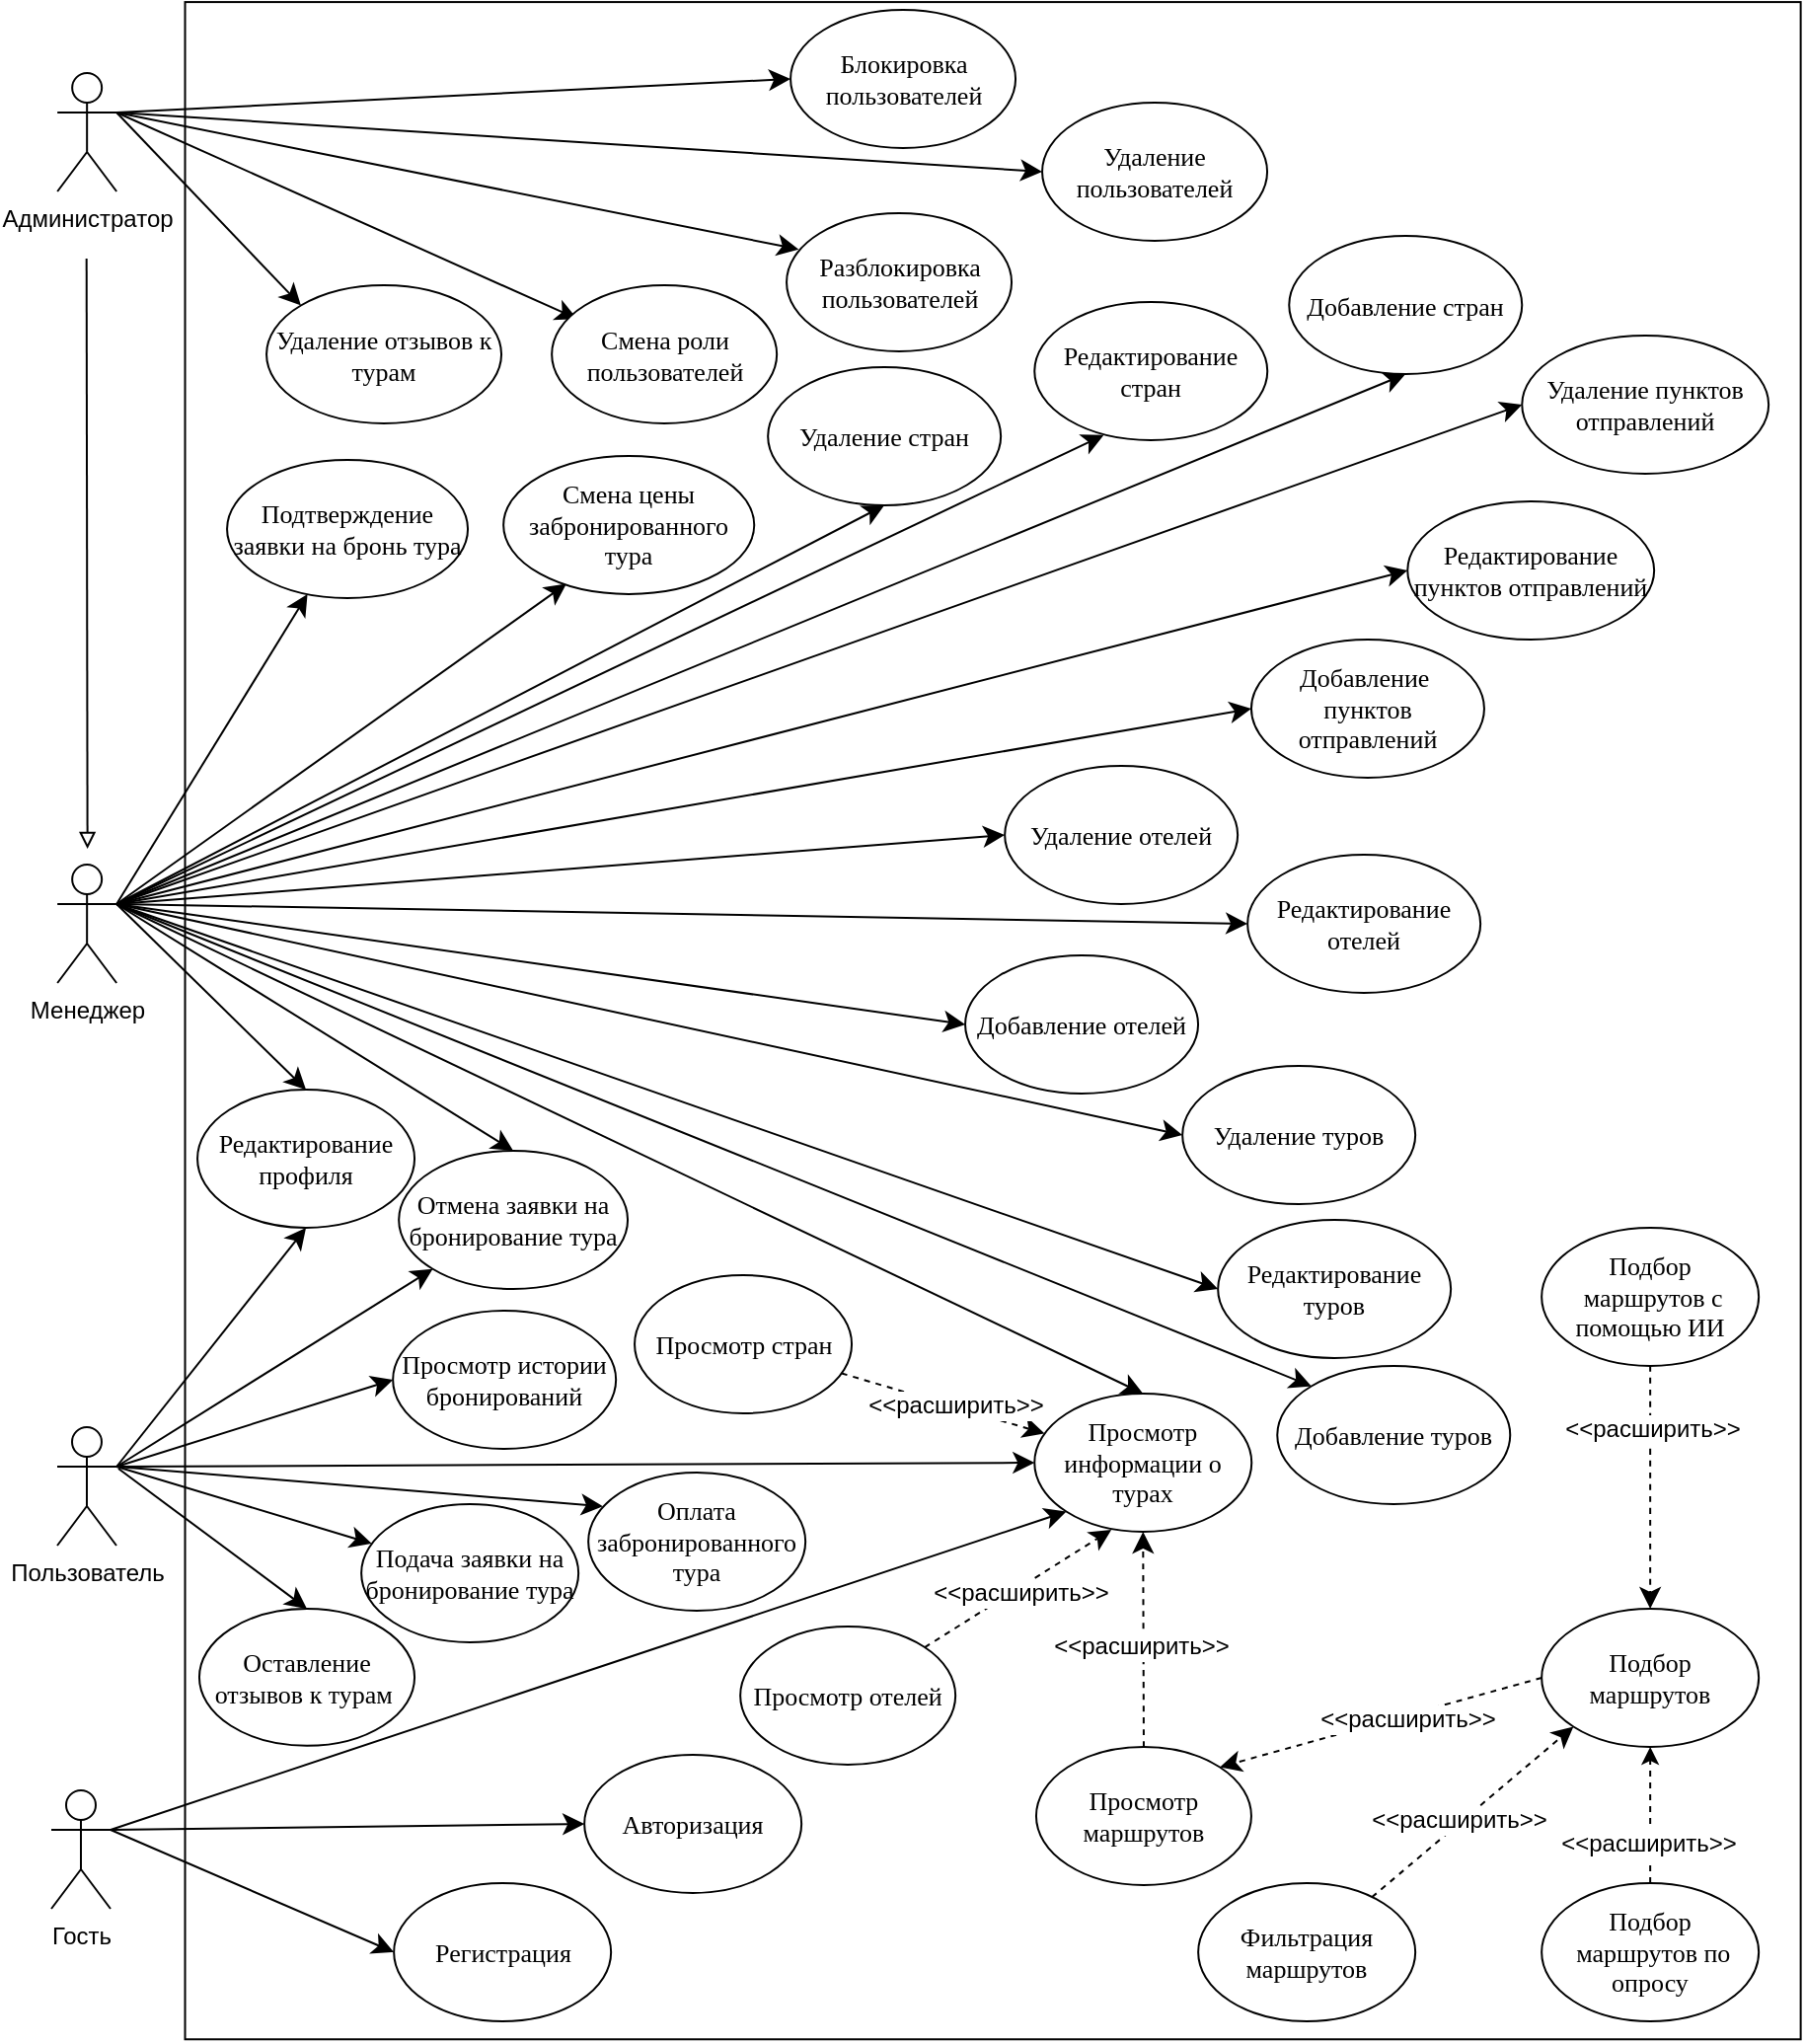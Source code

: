 <mxfile version="27.1.1">
  <diagram name="Страница — 1" id="NZbn_GLvDckBzevisfvI">
    <mxGraphModel dx="1089" dy="877" grid="0" gridSize="10" guides="1" tooltips="1" connect="1" arrows="1" fold="1" page="0" pageScale="1" pageWidth="1654" pageHeight="1169" background="none" math="0" shadow="0">
      <root>
        <mxCell id="0" />
        <mxCell id="1" parent="0" />
        <mxCell id="JH5U76IGOBcUqnHT-_Kr-2" value="" style="rounded=0;whiteSpace=wrap;html=1;rotation=90;" parent="1" vertex="1">
          <mxGeometry x="411" y="161.81" width="1032.08" height="818.55" as="geometry" />
        </mxCell>
        <mxCell id="p_r1cKh_CzRkiVNsoP0s-78" style="edgeStyle=none;curved=1;rounded=0;orthogonalLoop=1;jettySize=auto;html=1;entryX=0;entryY=0.5;entryDx=0;entryDy=0;fontSize=12;startSize=8;endSize=8;endArrow=classic;endFill=1;exitX=1;exitY=0.333;exitDx=0;exitDy=0;exitPerimeter=0;" parent="1" target="p_r1cKh_CzRkiVNsoP0s-5" edge="1">
          <mxGeometry relative="1" as="geometry">
            <mxPoint x="480.03" y="981" as="sourcePoint" />
          </mxGeometry>
        </mxCell>
        <mxCell id="bwHQZoLI509qidypqNT2-47" style="rounded=0;orthogonalLoop=1;jettySize=auto;html=1;entryX=0;entryY=0.5;entryDx=0;entryDy=0;endArrow=classic;endFill=1;exitX=1;exitY=0.333;exitDx=0;exitDy=0;exitPerimeter=0;endSize=8;startSize=8;" parent="1" target="JH5U76IGOBcUqnHT-_Kr-12" edge="1">
          <mxGeometry relative="1" as="geometry">
            <mxPoint x="480.03" y="981" as="sourcePoint" />
          </mxGeometry>
        </mxCell>
        <mxCell id="pDSoibewKa74b2x92ERq-3" style="edgeStyle=none;curved=1;rounded=0;orthogonalLoop=1;jettySize=auto;html=1;entryX=0;entryY=1;entryDx=0;entryDy=0;fontSize=12;startSize=8;endSize=8;endArrow=classic;startFill=0;exitX=1;exitY=0.333;exitDx=0;exitDy=0;exitPerimeter=0;endFill=1;" parent="1" target="PDdnuKzg3xYcXvbAcvYy-11" edge="1">
          <mxGeometry relative="1" as="geometry">
            <mxPoint x="480.03" y="981" as="sourcePoint" />
          </mxGeometry>
        </mxCell>
        <mxCell id="OeR3qFUjESxq3L1rICcf-13" style="edgeStyle=none;shape=connector;rounded=0;orthogonalLoop=1;jettySize=auto;html=1;labelBackgroundColor=default;strokeColor=default;align=center;verticalAlign=middle;fontFamily=Helvetica;fontSize=11;fontColor=default;endArrow=classic;endFill=1;exitX=1;exitY=0.333;exitDx=0;exitDy=0;exitPerimeter=0;endSize=8;startSize=8;" parent="1" target="OeR3qFUjESxq3L1rICcf-8" edge="1">
          <mxGeometry relative="1" as="geometry">
            <mxPoint x="483.08" y="797" as="sourcePoint" />
          </mxGeometry>
        </mxCell>
        <mxCell id="MzlMPMZbUSvePP-ofC2E-21" style="edgeStyle=none;curved=1;rounded=0;orthogonalLoop=1;jettySize=auto;html=1;entryX=0;entryY=1;entryDx=0;entryDy=0;fontSize=12;startSize=8;endSize=8;endArrow=classic;startFill=0;exitX=1;exitY=0.333;exitDx=0;exitDy=0;exitPerimeter=0;endFill=1;" parent="1" target="MzlMPMZbUSvePP-ofC2E-16" edge="1">
          <mxGeometry relative="1" as="geometry">
            <mxPoint x="483.08" y="797" as="sourcePoint" />
          </mxGeometry>
        </mxCell>
        <mxCell id="MzlMPMZbUSvePP-ofC2E-22" style="edgeStyle=none;curved=1;rounded=0;orthogonalLoop=1;jettySize=auto;html=1;entryX=0.067;entryY=0.244;entryDx=0;entryDy=0;fontSize=12;startSize=8;endSize=8;endArrow=classic;startFill=0;entryPerimeter=0;exitX=1;exitY=0.333;exitDx=0;exitDy=0;exitPerimeter=0;endFill=1;" parent="1" target="MzlMPMZbUSvePP-ofC2E-18" edge="1">
          <mxGeometry relative="1" as="geometry">
            <mxPoint x="483.08" y="797" as="sourcePoint" />
          </mxGeometry>
        </mxCell>
        <mxCell id="MzlMPMZbUSvePP-ofC2E-54" style="edgeStyle=none;curved=1;rounded=0;orthogonalLoop=1;jettySize=auto;html=1;entryX=0.5;entryY=1;entryDx=0;entryDy=0;fontSize=12;startSize=8;endSize=8;endArrow=classic;startFill=0;exitX=1;exitY=0.333;exitDx=0;exitDy=0;exitPerimeter=0;endFill=1;" parent="1" target="MzlMPMZbUSvePP-ofC2E-52" edge="1">
          <mxGeometry relative="1" as="geometry">
            <mxPoint x="483.08" y="797" as="sourcePoint" />
          </mxGeometry>
        </mxCell>
        <mxCell id="PDdnuKzg3xYcXvbAcvYy-16" style="edgeStyle=none;curved=1;rounded=0;orthogonalLoop=1;jettySize=auto;html=1;entryX=0;entryY=0.5;entryDx=0;entryDy=0;fontSize=12;startSize=8;endSize=8;endArrow=classic;startFill=0;exitX=1;exitY=0.333;exitDx=0;exitDy=0;exitPerimeter=0;endFill=1;" parent="1" target="PDdnuKzg3xYcXvbAcvYy-11" edge="1">
          <mxGeometry relative="1" as="geometry">
            <mxPoint x="483.08" y="797" as="sourcePoint" />
          </mxGeometry>
        </mxCell>
        <mxCell id="PDdnuKzg3xYcXvbAcvYy-90" style="edgeStyle=none;curved=1;rounded=0;orthogonalLoop=1;jettySize=auto;html=1;fontSize=12;startSize=8;endSize=8;endArrow=classic;startFill=0;entryX=0;entryY=0.5;entryDx=0;entryDy=0;exitX=1;exitY=0.333;exitDx=0;exitDy=0;exitPerimeter=0;endFill=1;" parent="1" target="PDdnuKzg3xYcXvbAcvYy-86" edge="1">
          <mxGeometry relative="1" as="geometry">
            <mxPoint x="882.08" y="879" as="targetPoint" />
            <mxPoint x="483.08" y="797" as="sourcePoint" />
          </mxGeometry>
        </mxCell>
        <mxCell id="VKElBH9GrZ8QgR8vNudi-1" style="edgeStyle=none;curved=1;rounded=0;orthogonalLoop=1;jettySize=auto;html=1;entryX=0.5;entryY=0;entryDx=0;entryDy=0;fontSize=12;startSize=8;endSize=8;" edge="1" parent="1" target="OeR3qFUjESxq3L1rICcf-9">
          <mxGeometry relative="1" as="geometry">
            <mxPoint x="484" y="798" as="sourcePoint" />
          </mxGeometry>
        </mxCell>
        <mxCell id="JH5U76IGOBcUqnHT-_Kr-21" style="rounded=0;orthogonalLoop=1;jettySize=auto;html=1;exitX=0.5;exitY=0;exitDx=0;exitDy=0;dashed=1;endArrow=classic;endFill=1;entryX=0.5;entryY=1;entryDx=0;entryDy=0;" parent="1" source="OeR3qFUjESxq3L1rICcf-7" target="OeR3qFUjESxq3L1rICcf-10" edge="1">
          <mxGeometry relative="1" as="geometry" />
        </mxCell>
        <mxCell id="VKElBH9GrZ8QgR8vNudi-22" value="&amp;lt;&amp;lt;расширить&amp;gt;&amp;gt;" style="edgeLabel;html=1;align=center;verticalAlign=middle;resizable=0;points=[];fontSize=12;" vertex="1" connectable="0" parent="JH5U76IGOBcUqnHT-_Kr-21">
          <mxGeometry x="-0.403" y="1" relative="1" as="geometry">
            <mxPoint as="offset" />
          </mxGeometry>
        </mxCell>
        <mxCell id="OeR3qFUjESxq3L1rICcf-7" value="&lt;span style=&quot;font-size: 13px;&quot;&gt;Подбор&lt;br&gt;&amp;nbsp;маршрутов по опросу&lt;/span&gt;" style="ellipse;whiteSpace=wrap;html=1;fontFamily=Times New Roman;" parent="1" vertex="1">
          <mxGeometry x="1205.08" y="1008" width="110" height="70" as="geometry" />
        </mxCell>
        <mxCell id="OeR3qFUjESxq3L1rICcf-8" value="Подача заявки на бронирование тура" style="ellipse;whiteSpace=wrap;html=1;fontFamily=Times New Roman;fontSize=13;" parent="1" vertex="1">
          <mxGeometry x="607.08" y="816" width="110" height="70" as="geometry" />
        </mxCell>
        <mxCell id="OeR3qFUjESxq3L1rICcf-9" value="&lt;font&gt;Оставление отзывов к турам&amp;nbsp;&lt;/font&gt;" style="ellipse;whiteSpace=wrap;html=1;fontFamily=Times New Roman;fontSize=13;" parent="1" vertex="1">
          <mxGeometry x="524.98" y="869" width="109.05" height="69.4" as="geometry" />
        </mxCell>
        <mxCell id="pDSoibewKa74b2x92ERq-12" style="edgeStyle=none;curved=1;rounded=0;orthogonalLoop=1;jettySize=auto;html=1;exitX=0;exitY=0.5;exitDx=0;exitDy=0;entryX=1;entryY=0;entryDx=0;entryDy=0;fontSize=12;startSize=8;endSize=8;dashed=1;" parent="1" source="OeR3qFUjESxq3L1rICcf-10" target="pDSoibewKa74b2x92ERq-9" edge="1">
          <mxGeometry relative="1" as="geometry" />
        </mxCell>
        <mxCell id="VKElBH9GrZ8QgR8vNudi-20" value="&amp;lt;&amp;lt;расширить&amp;gt;&amp;gt;" style="edgeLabel;html=1;align=center;verticalAlign=middle;resizable=0;points=[];fontSize=12;" vertex="1" connectable="0" parent="pDSoibewKa74b2x92ERq-12">
          <mxGeometry x="-0.158" y="2" relative="1" as="geometry">
            <mxPoint as="offset" />
          </mxGeometry>
        </mxCell>
        <mxCell id="OeR3qFUjESxq3L1rICcf-10" value="&lt;span style=&quot;font-size: 13px;&quot;&gt;Подбор&lt;/span&gt;&lt;div&gt;&lt;span style=&quot;font-size: 13px;&quot;&gt;маршрутов&lt;/span&gt;&lt;/div&gt;" style="ellipse;whiteSpace=wrap;html=1;fontFamily=Times New Roman;" parent="1" vertex="1">
          <mxGeometry x="1205.08" y="869" width="110" height="70" as="geometry" />
        </mxCell>
        <mxCell id="MzlMPMZbUSvePP-ofC2E-49" style="edgeStyle=none;curved=1;rounded=0;orthogonalLoop=1;jettySize=auto;html=1;entryX=0.251;entryY=0.925;entryDx=0;entryDy=0;fontSize=12;startSize=8;endSize=8;endArrow=classic;startFill=0;entryPerimeter=0;endFill=1;" parent="1" target="MzlMPMZbUSvePP-ofC2E-41" edge="1">
          <mxGeometry relative="1" as="geometry">
            <mxPoint x="483.08" y="512" as="sourcePoint" />
          </mxGeometry>
        </mxCell>
        <mxCell id="MzlMPMZbUSvePP-ofC2E-55" style="edgeStyle=none;curved=1;rounded=0;orthogonalLoop=1;jettySize=auto;html=1;entryX=0.5;entryY=0;entryDx=0;entryDy=0;fontSize=12;startSize=8;endSize=8;endArrow=classic;startFill=0;exitX=1;exitY=0.333;exitDx=0;exitDy=0;exitPerimeter=0;endFill=1;" parent="1" target="MzlMPMZbUSvePP-ofC2E-52" edge="1">
          <mxGeometry relative="1" as="geometry">
            <mxPoint x="483.08" y="512" as="sourcePoint" />
          </mxGeometry>
        </mxCell>
        <mxCell id="3vdqsZ3w8sdcXz_G86xq-1" style="edgeStyle=none;curved=1;rounded=0;orthogonalLoop=1;jettySize=auto;html=1;entryX=0.5;entryY=0;entryDx=0;entryDy=0;fontSize=12;startSize=8;endSize=8;endArrow=classic;startFill=0;exitX=1;exitY=0.333;exitDx=0;exitDy=0;exitPerimeter=0;endFill=1;" parent="1" target="MzlMPMZbUSvePP-ofC2E-16" edge="1">
          <mxGeometry relative="1" as="geometry">
            <mxPoint x="483.08" y="512" as="sourcePoint" />
          </mxGeometry>
        </mxCell>
        <mxCell id="PDdnuKzg3xYcXvbAcvYy-12" style="edgeStyle=none;curved=1;rounded=0;orthogonalLoop=1;jettySize=auto;html=1;entryX=0.5;entryY=0;entryDx=0;entryDy=0;fontSize=12;startSize=8;endSize=8;endArrow=classic;startFill=0;exitX=1;exitY=0.333;exitDx=0;exitDy=0;exitPerimeter=0;endFill=1;" parent="1" target="PDdnuKzg3xYcXvbAcvYy-11" edge="1">
          <mxGeometry relative="1" as="geometry">
            <mxPoint x="483.08" y="512" as="sourcePoint" />
          </mxGeometry>
        </mxCell>
        <mxCell id="PDdnuKzg3xYcXvbAcvYy-24" style="edgeStyle=none;curved=1;rounded=0;orthogonalLoop=1;jettySize=auto;html=1;entryX=0.5;entryY=1;entryDx=0;entryDy=0;fontSize=12;startSize=8;endSize=8;endArrow=classic;startFill=0;exitX=1;exitY=0.333;exitDx=0;exitDy=0;exitPerimeter=0;endFill=1;" parent="1" target="Wh_skNTm_gRzkw5U1JLL-6" edge="1">
          <mxGeometry relative="1" as="geometry">
            <mxPoint x="483.08" y="512" as="sourcePoint" />
          </mxGeometry>
        </mxCell>
        <mxCell id="PDdnuKzg3xYcXvbAcvYy-26" style="edgeStyle=none;curved=1;rounded=0;orthogonalLoop=1;jettySize=auto;html=1;entryX=0.297;entryY=0.963;entryDx=0;entryDy=0;fontSize=12;startSize=8;endSize=8;endArrow=classic;startFill=0;exitX=1;exitY=0.333;exitDx=0;exitDy=0;exitPerimeter=0;endFill=1;entryPerimeter=0;" parent="1" target="Wh_skNTm_gRzkw5U1JLL-7" edge="1">
          <mxGeometry relative="1" as="geometry">
            <mxPoint x="483.08" y="512" as="sourcePoint" />
          </mxGeometry>
        </mxCell>
        <mxCell id="PDdnuKzg3xYcXvbAcvYy-27" style="edgeStyle=none;curved=1;rounded=0;orthogonalLoop=1;jettySize=auto;html=1;entryX=0.5;entryY=1;entryDx=0;entryDy=0;fontSize=12;startSize=8;endSize=8;endArrow=classic;startFill=0;exitX=1;exitY=0.333;exitDx=0;exitDy=0;exitPerimeter=0;endFill=1;" parent="1" target="Wh_skNTm_gRzkw5U1JLL-13" edge="1">
          <mxGeometry relative="1" as="geometry">
            <mxPoint x="483.08" y="512" as="sourcePoint" />
          </mxGeometry>
        </mxCell>
        <mxCell id="PDdnuKzg3xYcXvbAcvYy-28" style="edgeStyle=none;curved=1;rounded=0;orthogonalLoop=1;jettySize=auto;html=1;entryX=0;entryY=0.5;entryDx=0;entryDy=0;fontSize=12;startSize=8;endSize=8;endArrow=classic;startFill=0;exitX=1;exitY=0.333;exitDx=0;exitDy=0;exitPerimeter=0;endFill=1;" parent="1" target="Wh_skNTm_gRzkw5U1JLL-24" edge="1">
          <mxGeometry relative="1" as="geometry">
            <mxPoint x="483.08" y="512" as="sourcePoint" />
          </mxGeometry>
        </mxCell>
        <mxCell id="PDdnuKzg3xYcXvbAcvYy-29" style="edgeStyle=none;curved=1;rounded=0;orthogonalLoop=1;jettySize=auto;html=1;entryX=0;entryY=0.5;entryDx=0;entryDy=0;fontSize=12;startSize=8;endSize=8;endArrow=classic;startFill=0;exitX=1;exitY=0.333;exitDx=0;exitDy=0;exitPerimeter=0;endFill=1;" parent="1" target="Wh_skNTm_gRzkw5U1JLL-22" edge="1">
          <mxGeometry relative="1" as="geometry">
            <mxPoint x="483.08" y="512" as="sourcePoint" />
          </mxGeometry>
        </mxCell>
        <mxCell id="PDdnuKzg3xYcXvbAcvYy-30" style="edgeStyle=none;curved=1;rounded=0;orthogonalLoop=1;jettySize=auto;html=1;entryX=0;entryY=0.5;entryDx=0;entryDy=0;fontSize=12;startSize=8;endSize=8;endArrow=classic;startFill=0;exitX=1;exitY=0.333;exitDx=0;exitDy=0;exitPerimeter=0;endFill=1;" parent="1" target="Wh_skNTm_gRzkw5U1JLL-8" edge="1">
          <mxGeometry relative="1" as="geometry">
            <mxPoint x="483.08" y="512" as="sourcePoint" />
          </mxGeometry>
        </mxCell>
        <mxCell id="PDdnuKzg3xYcXvbAcvYy-31" style="edgeStyle=none;curved=1;rounded=0;orthogonalLoop=1;jettySize=auto;html=1;entryX=0;entryY=0.5;entryDx=0;entryDy=0;fontSize=12;startSize=8;endSize=8;endArrow=classic;startFill=0;exitX=1;exitY=0.333;exitDx=0;exitDy=0;exitPerimeter=0;endFill=1;" parent="1" target="Wh_skNTm_gRzkw5U1JLL-12" edge="1">
          <mxGeometry relative="1" as="geometry">
            <mxPoint x="483.08" y="512" as="sourcePoint" />
          </mxGeometry>
        </mxCell>
        <mxCell id="PDdnuKzg3xYcXvbAcvYy-32" style="edgeStyle=none;curved=1;rounded=0;orthogonalLoop=1;jettySize=auto;html=1;entryX=0;entryY=0.5;entryDx=0;entryDy=0;fontSize=12;startSize=8;endSize=8;endArrow=classic;startFill=0;exitX=1;exitY=0.333;exitDx=0;exitDy=0;exitPerimeter=0;endFill=1;" parent="1" target="Wh_skNTm_gRzkw5U1JLL-27" edge="1">
          <mxGeometry relative="1" as="geometry">
            <mxPoint x="483.08" y="512" as="sourcePoint" />
          </mxGeometry>
        </mxCell>
        <mxCell id="PDdnuKzg3xYcXvbAcvYy-33" style="edgeStyle=none;curved=1;rounded=0;orthogonalLoop=1;jettySize=auto;html=1;entryX=0;entryY=0.5;entryDx=0;entryDy=0;fontSize=12;startSize=8;endSize=8;endArrow=classic;startFill=0;exitX=1;exitY=0.333;exitDx=0;exitDy=0;exitPerimeter=0;endFill=1;" parent="1" target="Wh_skNTm_gRzkw5U1JLL-10" edge="1">
          <mxGeometry relative="1" as="geometry">
            <mxPoint x="483.08" y="512" as="sourcePoint" />
          </mxGeometry>
        </mxCell>
        <mxCell id="PDdnuKzg3xYcXvbAcvYy-34" style="edgeStyle=none;curved=1;rounded=0;orthogonalLoop=1;jettySize=auto;html=1;entryX=0;entryY=0.5;entryDx=0;entryDy=0;fontSize=12;startSize=8;endSize=8;endArrow=classic;startFill=0;exitX=1;exitY=0.333;exitDx=0;exitDy=0;exitPerimeter=0;endFill=1;" parent="1" target="Wh_skNTm_gRzkw5U1JLL-2" edge="1">
          <mxGeometry relative="1" as="geometry">
            <mxPoint x="483.08" y="512" as="sourcePoint" />
          </mxGeometry>
        </mxCell>
        <mxCell id="PDdnuKzg3xYcXvbAcvYy-35" style="edgeStyle=none;curved=1;rounded=0;orthogonalLoop=1;jettySize=auto;html=1;entryX=0;entryY=0.5;entryDx=0;entryDy=0;fontSize=12;startSize=8;endSize=8;endArrow=classic;startFill=0;exitX=1;exitY=0.333;exitDx=0;exitDy=0;exitPerimeter=0;endFill=1;" parent="1" target="Wh_skNTm_gRzkw5U1JLL-11" edge="1">
          <mxGeometry relative="1" as="geometry">
            <mxPoint x="483.08" y="512" as="sourcePoint" />
          </mxGeometry>
        </mxCell>
        <mxCell id="PDdnuKzg3xYcXvbAcvYy-36" style="edgeStyle=none;curved=1;rounded=0;orthogonalLoop=1;jettySize=auto;html=1;entryX=0;entryY=0;entryDx=0;entryDy=0;fontSize=12;startSize=8;endSize=8;endArrow=classic;startFill=0;exitX=1;exitY=0.333;exitDx=0;exitDy=0;exitPerimeter=0;endFill=1;" parent="1" target="Wh_skNTm_gRzkw5U1JLL-23" edge="1">
          <mxGeometry relative="1" as="geometry">
            <mxPoint x="483.08" y="512" as="sourcePoint" />
          </mxGeometry>
        </mxCell>
        <mxCell id="Tde1RYHnbCcCl4A8BDwN-28" style="rounded=0;orthogonalLoop=1;jettySize=auto;html=1;endArrow=none;endFill=1;entryX=1;entryY=0.333;entryDx=0;entryDy=0;entryPerimeter=0;startArrow=classic;startFill=1;endSize=8;startSize=8;" parent="1" source="zMWsZsheXrGuxRjLxGXC-27" edge="1">
          <mxGeometry relative="1" as="geometry">
            <mxPoint x="483.08" y="512" as="targetPoint" />
          </mxGeometry>
        </mxCell>
        <mxCell id="zMWsZsheXrGuxRjLxGXC-27" value="Подтверждение заявки на бронь тура" style="ellipse;whiteSpace=wrap;html=1;fontFamily=Times New Roman;fontSize=13;" parent="1" vertex="1">
          <mxGeometry x="539.03" y="287" width="122" height="70" as="geometry" />
        </mxCell>
        <mxCell id="nBBlVvWBp2isnyXZccdl-5" style="edgeStyle=none;curved=1;rounded=0;orthogonalLoop=1;jettySize=auto;html=1;entryX=0;entryY=0;entryDx=0;entryDy=0;fontSize=12;startSize=8;endSize=8;endArrow=classic;endFill=1;exitX=1;exitY=0.333;exitDx=0;exitDy=0;exitPerimeter=0;" parent="1" target="zMWsZsheXrGuxRjLxGXC-46" edge="1">
          <mxGeometry relative="1" as="geometry">
            <mxPoint x="483.08" y="111" as="sourcePoint" />
          </mxGeometry>
        </mxCell>
        <mxCell id="PDdnuKzg3xYcXvbAcvYy-73" style="edgeStyle=none;curved=1;rounded=0;orthogonalLoop=1;jettySize=auto;html=1;entryX=0;entryY=0.5;entryDx=0;entryDy=0;fontSize=12;startSize=8;endSize=8;endArrow=classic;startFill=0;exitX=1;exitY=0.333;exitDx=0;exitDy=0;exitPerimeter=0;endFill=1;" parent="1" target="PDdnuKzg3xYcXvbAcvYy-65" edge="1">
          <mxGeometry relative="1" as="geometry">
            <mxPoint x="483.08" y="111" as="sourcePoint" />
          </mxGeometry>
        </mxCell>
        <mxCell id="PDdnuKzg3xYcXvbAcvYy-74" style="edgeStyle=none;curved=1;rounded=0;orthogonalLoop=1;jettySize=auto;html=1;entryX=0;entryY=0.5;entryDx=0;entryDy=0;fontSize=12;startSize=8;endSize=8;endArrow=classic;startFill=0;exitX=1;exitY=0.333;exitDx=0;exitDy=0;exitPerimeter=0;endFill=1;" parent="1" target="PDdnuKzg3xYcXvbAcvYy-64" edge="1">
          <mxGeometry relative="1" as="geometry">
            <mxPoint x="483.08" y="111" as="sourcePoint" />
          </mxGeometry>
        </mxCell>
        <mxCell id="PDdnuKzg3xYcXvbAcvYy-75" style="edgeStyle=none;curved=1;rounded=0;orthogonalLoop=1;jettySize=auto;html=1;entryX=0.054;entryY=0.262;entryDx=0;entryDy=0;fontSize=12;startSize=8;endSize=8;endArrow=classic;startFill=0;exitX=1;exitY=0.333;exitDx=0;exitDy=0;exitPerimeter=0;endFill=1;entryPerimeter=0;" parent="1" target="PDdnuKzg3xYcXvbAcvYy-70" edge="1">
          <mxGeometry relative="1" as="geometry">
            <mxPoint x="838.459" y="179.071" as="targetPoint" />
            <mxPoint x="483.08" y="111" as="sourcePoint" />
          </mxGeometry>
        </mxCell>
        <mxCell id="PDdnuKzg3xYcXvbAcvYy-76" style="edgeStyle=none;curved=1;rounded=0;orthogonalLoop=1;jettySize=auto;html=1;entryX=0;entryY=1;entryDx=0;entryDy=0;fontSize=12;startSize=8;endSize=8;endArrow=classic;startFill=0;exitX=1;exitY=0.333;exitDx=0;exitDy=0;exitPerimeter=0;endFill=1;" parent="1" edge="1">
          <mxGeometry relative="1" as="geometry">
            <mxPoint x="716.509" y="215.571" as="targetPoint" />
            <mxPoint x="483.08" y="111" as="sourcePoint" />
          </mxGeometry>
        </mxCell>
        <mxCell id="zMWsZsheXrGuxRjLxGXC-46" value="Удаление отзывов к турам" style="ellipse;whiteSpace=wrap;html=1;fontFamily=Times New Roman;fontSize=13;" parent="1" vertex="1">
          <mxGeometry x="559.03" y="198.5" width="119" height="70" as="geometry" />
        </mxCell>
        <mxCell id="p_r1cKh_CzRkiVNsoP0s-5" value="&lt;span style=&quot;font-size: 13px;&quot;&gt;Авторизация&lt;/span&gt;" style="ellipse;whiteSpace=wrap;html=1;fontFamily=Times New Roman;" parent="1" vertex="1">
          <mxGeometry x="720.08" y="943" width="110" height="70" as="geometry" />
        </mxCell>
        <mxCell id="p_r1cKh_CzRkiVNsoP0s-27" style="edgeStyle=none;curved=1;rounded=0;orthogonalLoop=1;jettySize=auto;html=1;exitX=1;exitY=0.5;exitDx=0;exitDy=0;fontSize=12;startSize=8;endSize=8;" parent="1" edge="1">
          <mxGeometry relative="1" as="geometry">
            <mxPoint x="1100.03" y="709" as="sourcePoint" />
            <mxPoint x="1100.03" y="709" as="targetPoint" />
          </mxGeometry>
        </mxCell>
        <mxCell id="JH5U76IGOBcUqnHT-_Kr-12" value="&lt;span style=&quot;font-size: 13px;&quot;&gt;Регистрация&lt;/span&gt;" style="ellipse;whiteSpace=wrap;html=1;fontFamily=Times New Roman;" parent="1" vertex="1">
          <mxGeometry x="623.58" y="1008" width="110" height="70" as="geometry" />
        </mxCell>
        <mxCell id="JH5U76IGOBcUqnHT-_Kr-34" style="edgeStyle=orthogonalEdgeStyle;rounded=0;orthogonalLoop=1;jettySize=auto;html=1;exitX=0.5;exitY=1;exitDx=0;exitDy=0;" parent="1" edge="1">
          <mxGeometry relative="1" as="geometry">
            <mxPoint x="829.08" y="226" as="sourcePoint" />
            <mxPoint x="829.08" y="226" as="targetPoint" />
          </mxGeometry>
        </mxCell>
        <mxCell id="MzlMPMZbUSvePP-ofC2E-16" value="Отмена заявки на бронирование тура" style="ellipse;whiteSpace=wrap;html=1;fontFamily=Times New Roman;fontSize=13;" parent="1" vertex="1">
          <mxGeometry x="626.08" y="637" width="115.95" height="70" as="geometry" />
        </mxCell>
        <mxCell id="MzlMPMZbUSvePP-ofC2E-18" value="Оплата забронированного тура" style="ellipse;whiteSpace=wrap;html=1;fontFamily=Times New Roman;fontSize=13;" parent="1" vertex="1">
          <mxGeometry x="722.08" y="800" width="110" height="70" as="geometry" />
        </mxCell>
        <mxCell id="MzlMPMZbUSvePP-ofC2E-26" style="edgeStyle=none;curved=1;rounded=0;orthogonalLoop=1;jettySize=auto;html=1;exitX=1;exitY=0.5;exitDx=0;exitDy=0;fontSize=12;startSize=8;endSize=8;" parent="1" edge="1">
          <mxGeometry relative="1" as="geometry">
            <mxPoint x="1061.03" y="417" as="sourcePoint" />
            <mxPoint x="1061.03" y="417" as="targetPoint" />
          </mxGeometry>
        </mxCell>
        <mxCell id="MzlMPMZbUSvePP-ofC2E-33" style="edgeStyle=none;curved=1;rounded=0;orthogonalLoop=1;jettySize=auto;html=1;exitX=1;exitY=0.5;exitDx=0;exitDy=0;fontSize=12;startSize=8;endSize=8;" parent="1" edge="1">
          <mxGeometry relative="1" as="geometry">
            <mxPoint x="1278.03" y="586" as="sourcePoint" />
            <mxPoint x="1278.03" y="586" as="targetPoint" />
          </mxGeometry>
        </mxCell>
        <mxCell id="MzlMPMZbUSvePP-ofC2E-41" value="Смена цены забронированного тура" style="ellipse;whiteSpace=wrap;html=1;fontFamily=Times New Roman;fontSize=13;" parent="1" vertex="1">
          <mxGeometry x="679.08" y="285" width="127.05" height="70" as="geometry" />
        </mxCell>
        <mxCell id="MzlMPMZbUSvePP-ofC2E-52" value="Редактирование профиля" style="ellipse;whiteSpace=wrap;html=1;fontFamily=Times New Roman;fontSize=13;" parent="1" vertex="1">
          <mxGeometry x="524.03" y="606" width="110" height="70" as="geometry" />
        </mxCell>
        <mxCell id="Wh_skNTm_gRzkw5U1JLL-2" value="Удаление туров" style="ellipse;whiteSpace=wrap;html=1;fontFamily=Times New Roman;fontSize=13;" parent="1" vertex="1">
          <mxGeometry x="1023.08" y="594" width="118" height="70" as="geometry" />
        </mxCell>
        <mxCell id="Wh_skNTm_gRzkw5U1JLL-6" value="Удаление стран" style="ellipse;whiteSpace=wrap;html=1;fontFamily=Times New Roman;fontSize=13;" parent="1" vertex="1">
          <mxGeometry x="813.08" y="240" width="118" height="70" as="geometry" />
        </mxCell>
        <mxCell id="Wh_skNTm_gRzkw5U1JLL-7" value="Редактирование стран" style="ellipse;whiteSpace=wrap;html=1;fontFamily=Times New Roman;fontSize=13;" parent="1" vertex="1">
          <mxGeometry x="948.13" y="207" width="118" height="70" as="geometry" />
        </mxCell>
        <mxCell id="Wh_skNTm_gRzkw5U1JLL-8" value="Добавление&amp;nbsp;&lt;br&gt;&lt;span style=&quot;background-color: transparent; color: light-dark(rgb(0, 0, 0), rgb(255, 255, 255));&quot;&gt;пунктов отправлений&lt;/span&gt;" style="ellipse;whiteSpace=wrap;html=1;fontFamily=Times New Roman;fontSize=13;" parent="1" vertex="1">
          <mxGeometry x="1057.98" y="378" width="118" height="70" as="geometry" />
        </mxCell>
        <mxCell id="Wh_skNTm_gRzkw5U1JLL-10" value="Добавление отелей" style="ellipse;whiteSpace=wrap;html=1;fontFamily=Times New Roman;fontSize=13;" parent="1" vertex="1">
          <mxGeometry x="913.03" y="538" width="118" height="70" as="geometry" />
        </mxCell>
        <mxCell id="Wh_skNTm_gRzkw5U1JLL-11" value="Редактирование туров" style="ellipse;whiteSpace=wrap;html=1;fontFamily=Times New Roman;fontSize=13;" parent="1" vertex="1">
          <mxGeometry x="1041.08" y="672" width="118" height="70" as="geometry" />
        </mxCell>
        <mxCell id="Wh_skNTm_gRzkw5U1JLL-12" value="Удаление отелей" style="ellipse;whiteSpace=wrap;html=1;fontFamily=Times New Roman;fontSize=13;" parent="1" vertex="1">
          <mxGeometry x="933.08" y="442" width="118" height="70" as="geometry" />
        </mxCell>
        <mxCell id="Wh_skNTm_gRzkw5U1JLL-13" value="Добавление стран" style="ellipse;whiteSpace=wrap;html=1;fontFamily=Times New Roman;fontSize=13;" parent="1" vertex="1">
          <mxGeometry x="1077.13" y="173.5" width="118" height="70" as="geometry" />
        </mxCell>
        <mxCell id="Wh_skNTm_gRzkw5U1JLL-22" value="Редактирование&lt;div&gt;пунктов отправлений&lt;/div&gt;" style="ellipse;whiteSpace=wrap;html=1;fontFamily=Times New Roman;fontSize=13;" parent="1" vertex="1">
          <mxGeometry x="1137.13" y="308" width="124.95" height="70" as="geometry" />
        </mxCell>
        <mxCell id="Wh_skNTm_gRzkw5U1JLL-23" value="Добавление туров" style="ellipse;whiteSpace=wrap;html=1;fontFamily=Times New Roman;fontSize=13;" parent="1" vertex="1">
          <mxGeometry x="1071.13" y="746" width="118" height="70" as="geometry" />
        </mxCell>
        <mxCell id="Wh_skNTm_gRzkw5U1JLL-24" value="Удаление пунктов отправлений" style="ellipse;whiteSpace=wrap;html=1;fontFamily=Times New Roman;fontSize=13;" parent="1" vertex="1">
          <mxGeometry x="1195.13" y="224" width="124.95" height="70" as="geometry" />
        </mxCell>
        <mxCell id="Wh_skNTm_gRzkw5U1JLL-27" value="Редактирование отелей" style="ellipse;whiteSpace=wrap;html=1;fontFamily=Times New Roman;fontSize=13;" parent="1" vertex="1">
          <mxGeometry x="1056.08" y="487" width="118" height="70" as="geometry" />
        </mxCell>
        <mxCell id="pDSoibewKa74b2x92ERq-5" style="edgeStyle=none;curved=1;rounded=0;orthogonalLoop=1;jettySize=auto;html=1;fontSize=12;startSize=8;endSize=8;endArrow=classic;startFill=0;endFill=1;dashed=1;" parent="1" source="Wh_skNTm_gRzkw5U1JLL-28" target="PDdnuKzg3xYcXvbAcvYy-11" edge="1">
          <mxGeometry relative="1" as="geometry" />
        </mxCell>
        <mxCell id="VKElBH9GrZ8QgR8vNudi-24" value="&amp;lt;&amp;lt;расширить&amp;gt;&amp;gt;" style="edgeLabel;html=1;align=center;verticalAlign=middle;resizable=0;points=[];fontSize=12;" vertex="1" connectable="0" parent="pDSoibewKa74b2x92ERq-5">
          <mxGeometry x="0.112" y="1" relative="1" as="geometry">
            <mxPoint as="offset" />
          </mxGeometry>
        </mxCell>
        <mxCell id="Wh_skNTm_gRzkw5U1JLL-28" value="&lt;font style=&quot;font-size: 13px;&quot;&gt;Просмотр стран&lt;/font&gt;" style="ellipse;whiteSpace=wrap;html=1;fontFamily=Times New Roman;" parent="1" vertex="1">
          <mxGeometry x="745.53" y="700" width="110" height="70" as="geometry" />
        </mxCell>
        <mxCell id="pDSoibewKa74b2x92ERq-6" style="edgeStyle=none;curved=1;rounded=0;orthogonalLoop=1;jettySize=auto;html=1;entryX=0.354;entryY=0.986;entryDx=0;entryDy=0;fontSize=12;startSize=8;endSize=8;dashed=1;entryPerimeter=0;" parent="1" source="Wh_skNTm_gRzkw5U1JLL-29" target="PDdnuKzg3xYcXvbAcvYy-11" edge="1">
          <mxGeometry relative="1" as="geometry" />
        </mxCell>
        <mxCell id="VKElBH9GrZ8QgR8vNudi-19" value="&amp;lt;&amp;lt;расширить&amp;gt;&amp;gt;" style="edgeLabel;html=1;align=center;verticalAlign=middle;resizable=0;points=[];fontSize=12;" vertex="1" connectable="0" parent="pDSoibewKa74b2x92ERq-6">
          <mxGeometry x="0.002" y="-2" relative="1" as="geometry">
            <mxPoint as="offset" />
          </mxGeometry>
        </mxCell>
        <mxCell id="Wh_skNTm_gRzkw5U1JLL-29" value="&lt;font style=&quot;font-size: 13px;&quot;&gt;Просмотр отелей&lt;/font&gt;" style="ellipse;whiteSpace=wrap;html=1;fontFamily=Times New Roman;" parent="1" vertex="1">
          <mxGeometry x="799.08" y="878" width="109" height="70" as="geometry" />
        </mxCell>
        <mxCell id="PDdnuKzg3xYcXvbAcvYy-78" style="edgeStyle=none;curved=1;rounded=0;orthogonalLoop=1;jettySize=auto;html=1;fontSize=12;startSize=8;endSize=8;entryX=0;entryY=1;entryDx=0;entryDy=0;endArrow=classic;endFill=1;dashed=1;" parent="1" source="Wh_skNTm_gRzkw5U1JLL-30" target="OeR3qFUjESxq3L1rICcf-10" edge="1">
          <mxGeometry relative="1" as="geometry" />
        </mxCell>
        <mxCell id="VKElBH9GrZ8QgR8vNudi-21" value="&amp;lt;&amp;lt;расширить&amp;gt;&amp;gt;" style="edgeLabel;html=1;align=center;verticalAlign=middle;resizable=0;points=[];fontSize=12;" vertex="1" connectable="0" parent="PDdnuKzg3xYcXvbAcvYy-78">
          <mxGeometry x="-0.114" y="2" relative="1" as="geometry">
            <mxPoint as="offset" />
          </mxGeometry>
        </mxCell>
        <mxCell id="Wh_skNTm_gRzkw5U1JLL-30" value="&lt;font style=&quot;font-size: 13px;&quot;&gt;Фильтрация&lt;/font&gt;&lt;div&gt;&lt;font style=&quot;font-size: 13px;&quot;&gt;маршрутов&lt;/font&gt;&lt;/div&gt;" style="ellipse;whiteSpace=wrap;html=1;fontFamily=Times New Roman;" parent="1" vertex="1">
          <mxGeometry x="1031.08" y="1008" width="110" height="70" as="geometry" />
        </mxCell>
        <mxCell id="PDdnuKzg3xYcXvbAcvYy-80" style="edgeStyle=none;curved=1;rounded=0;orthogonalLoop=1;jettySize=auto;html=1;entryX=0.5;entryY=0;entryDx=0;entryDy=0;fontSize=12;startSize=8;endSize=8;endArrow=classic;endFill=1;dashed=1;" parent="1" source="Wh_skNTm_gRzkw5U1JLL-32" target="OeR3qFUjESxq3L1rICcf-10" edge="1">
          <mxGeometry relative="1" as="geometry" />
        </mxCell>
        <mxCell id="VKElBH9GrZ8QgR8vNudi-23" value="&amp;lt;&amp;lt;расширить&amp;gt;&amp;gt;" style="edgeLabel;html=1;align=center;verticalAlign=middle;resizable=0;points=[];fontSize=12;" vertex="1" connectable="0" parent="PDdnuKzg3xYcXvbAcvYy-80">
          <mxGeometry x="-0.49" y="1" relative="1" as="geometry">
            <mxPoint as="offset" />
          </mxGeometry>
        </mxCell>
        <mxCell id="Wh_skNTm_gRzkw5U1JLL-32" value="&lt;font style=&quot;font-size: 13px;&quot;&gt;Подбор&lt;br&gt;&amp;nbsp;маршрутов с помощью ИИ&lt;/font&gt;" style="ellipse;whiteSpace=wrap;html=1;fontFamily=Times New Roman;" parent="1" vertex="1">
          <mxGeometry x="1205.08" y="676" width="110" height="70" as="geometry" />
        </mxCell>
        <mxCell id="PDdnuKzg3xYcXvbAcvYy-11" value="&lt;font style=&quot;font-size: 13px;&quot;&gt;Просмотр информации о турах&lt;/font&gt;" style="ellipse;whiteSpace=wrap;html=1;fontFamily=Times New Roman;" parent="1" vertex="1">
          <mxGeometry x="948.13" y="760" width="110" height="70" as="geometry" />
        </mxCell>
        <mxCell id="PDdnuKzg3xYcXvbAcvYy-23" style="edgeStyle=none;curved=1;rounded=0;orthogonalLoop=1;jettySize=auto;html=1;exitX=0;exitY=0.5;exitDx=0;exitDy=0;fontSize=12;startSize=8;endSize=8;" parent="1" source="Wh_skNTm_gRzkw5U1JLL-24" target="Wh_skNTm_gRzkw5U1JLL-24" edge="1">
          <mxGeometry relative="1" as="geometry" />
        </mxCell>
        <mxCell id="PDdnuKzg3xYcXvbAcvYy-64" value="Блокировка пользователей" style="ellipse;whiteSpace=wrap;html=1;fontFamily=Times New Roman;fontSize=13;" parent="1" vertex="1">
          <mxGeometry x="824.53" y="59" width="114" height="70" as="geometry" />
        </mxCell>
        <mxCell id="PDdnuKzg3xYcXvbAcvYy-65" value="Удаление пользователей" style="ellipse;whiteSpace=wrap;html=1;fontFamily=Times New Roman;fontSize=13;" parent="1" vertex="1">
          <mxGeometry x="952.03" y="106" width="114" height="70" as="geometry" />
        </mxCell>
        <mxCell id="PDdnuKzg3xYcXvbAcvYy-66" value="Смена роли пользователей" style="ellipse;whiteSpace=wrap;html=1;fontFamily=Times New Roman;fontSize=13;" parent="1" vertex="1">
          <mxGeometry x="703.58" y="198.5" width="114" height="70" as="geometry" />
        </mxCell>
        <mxCell id="PDdnuKzg3xYcXvbAcvYy-70" value="Разблокировка пользователей" style="ellipse;whiteSpace=wrap;html=1;fontFamily=Times New Roman;fontSize=13;" parent="1" vertex="1">
          <mxGeometry x="822.53" y="162" width="114" height="70" as="geometry" />
        </mxCell>
        <mxCell id="PDdnuKzg3xYcXvbAcvYy-85" style="rounded=0;orthogonalLoop=1;jettySize=auto;html=1;endArrow=block;endFill=0;" parent="1" edge="1">
          <mxGeometry relative="1" as="geometry">
            <mxPoint x="467.85" y="185" as="sourcePoint" />
            <mxPoint x="468.32" y="484" as="targetPoint" />
          </mxGeometry>
        </mxCell>
        <mxCell id="PDdnuKzg3xYcXvbAcvYy-86" value="Просмотр истории бронирований" style="ellipse;whiteSpace=wrap;html=1;fontFamily=Times New Roman;fontSize=13;" parent="1" vertex="1">
          <mxGeometry x="623.08" y="718" width="113" height="70" as="geometry" />
        </mxCell>
        <mxCell id="VKElBH9GrZ8QgR8vNudi-16" style="edgeStyle=none;curved=1;rounded=0;orthogonalLoop=1;jettySize=auto;html=1;exitX=0.5;exitY=0;exitDx=0;exitDy=0;entryX=0.5;entryY=1;entryDx=0;entryDy=0;fontSize=12;startSize=8;endSize=8;dashed=1;" edge="1" parent="1" source="pDSoibewKa74b2x92ERq-9" target="PDdnuKzg3xYcXvbAcvYy-11">
          <mxGeometry relative="1" as="geometry" />
        </mxCell>
        <mxCell id="VKElBH9GrZ8QgR8vNudi-17" value="&amp;lt;&amp;lt;расширить&amp;gt;&amp;gt;" style="edgeLabel;html=1;align=center;verticalAlign=middle;resizable=0;points=[];fontSize=12;" vertex="1" connectable="0" parent="VKElBH9GrZ8QgR8vNudi-16">
          <mxGeometry x="-0.06" y="2" relative="1" as="geometry">
            <mxPoint as="offset" />
          </mxGeometry>
        </mxCell>
        <mxCell id="pDSoibewKa74b2x92ERq-9" value="&lt;font style=&quot;font-size: 13px;&quot;&gt;Просмотр маршрутов&lt;/font&gt;" style="ellipse;whiteSpace=wrap;html=1;fontFamily=Times New Roman;" parent="1" vertex="1">
          <mxGeometry x="948.98" y="939" width="109" height="70" as="geometry" />
        </mxCell>
        <mxCell id="VKElBH9GrZ8QgR8vNudi-3" value="Администратор" style="shape=umlActor;verticalLabelPosition=bottom;verticalAlign=top;html=1;outlineConnect=0;" vertex="1" parent="1">
          <mxGeometry x="453.08" y="91" width="30" height="60" as="geometry" />
        </mxCell>
        <mxCell id="VKElBH9GrZ8QgR8vNudi-4" value="Менеджер" style="shape=umlActor;verticalLabelPosition=bottom;verticalAlign=top;html=1;outlineConnect=0;" vertex="1" parent="1">
          <mxGeometry x="453.08" y="492" width="30" height="60" as="geometry" />
        </mxCell>
        <mxCell id="VKElBH9GrZ8QgR8vNudi-6" value="Пользователь" style="shape=umlActor;verticalLabelPosition=bottom;verticalAlign=top;html=1;outlineConnect=0;" vertex="1" parent="1">
          <mxGeometry x="453" y="777" width="30" height="60" as="geometry" />
        </mxCell>
        <mxCell id="VKElBH9GrZ8QgR8vNudi-7" value="Гость" style="shape=umlActor;verticalLabelPosition=bottom;verticalAlign=top;html=1;outlineConnect=0;" vertex="1" parent="1">
          <mxGeometry x="450" y="961" width="30" height="60" as="geometry" />
        </mxCell>
      </root>
    </mxGraphModel>
  </diagram>
</mxfile>
